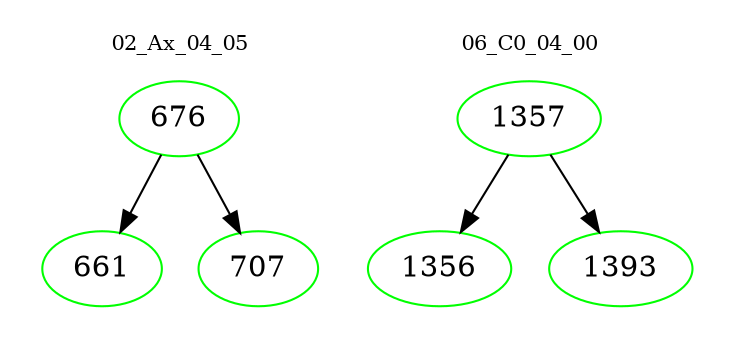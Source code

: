 digraph{
subgraph cluster_0 {
color = white
label = "02_Ax_04_05";
fontsize=10;
T0_676 [label="676", color="green"]
T0_676 -> T0_661 [color="black"]
T0_661 [label="661", color="green"]
T0_676 -> T0_707 [color="black"]
T0_707 [label="707", color="green"]
}
subgraph cluster_1 {
color = white
label = "06_C0_04_00";
fontsize=10;
T1_1357 [label="1357", color="green"]
T1_1357 -> T1_1356 [color="black"]
T1_1356 [label="1356", color="green"]
T1_1357 -> T1_1393 [color="black"]
T1_1393 [label="1393", color="green"]
}
}
